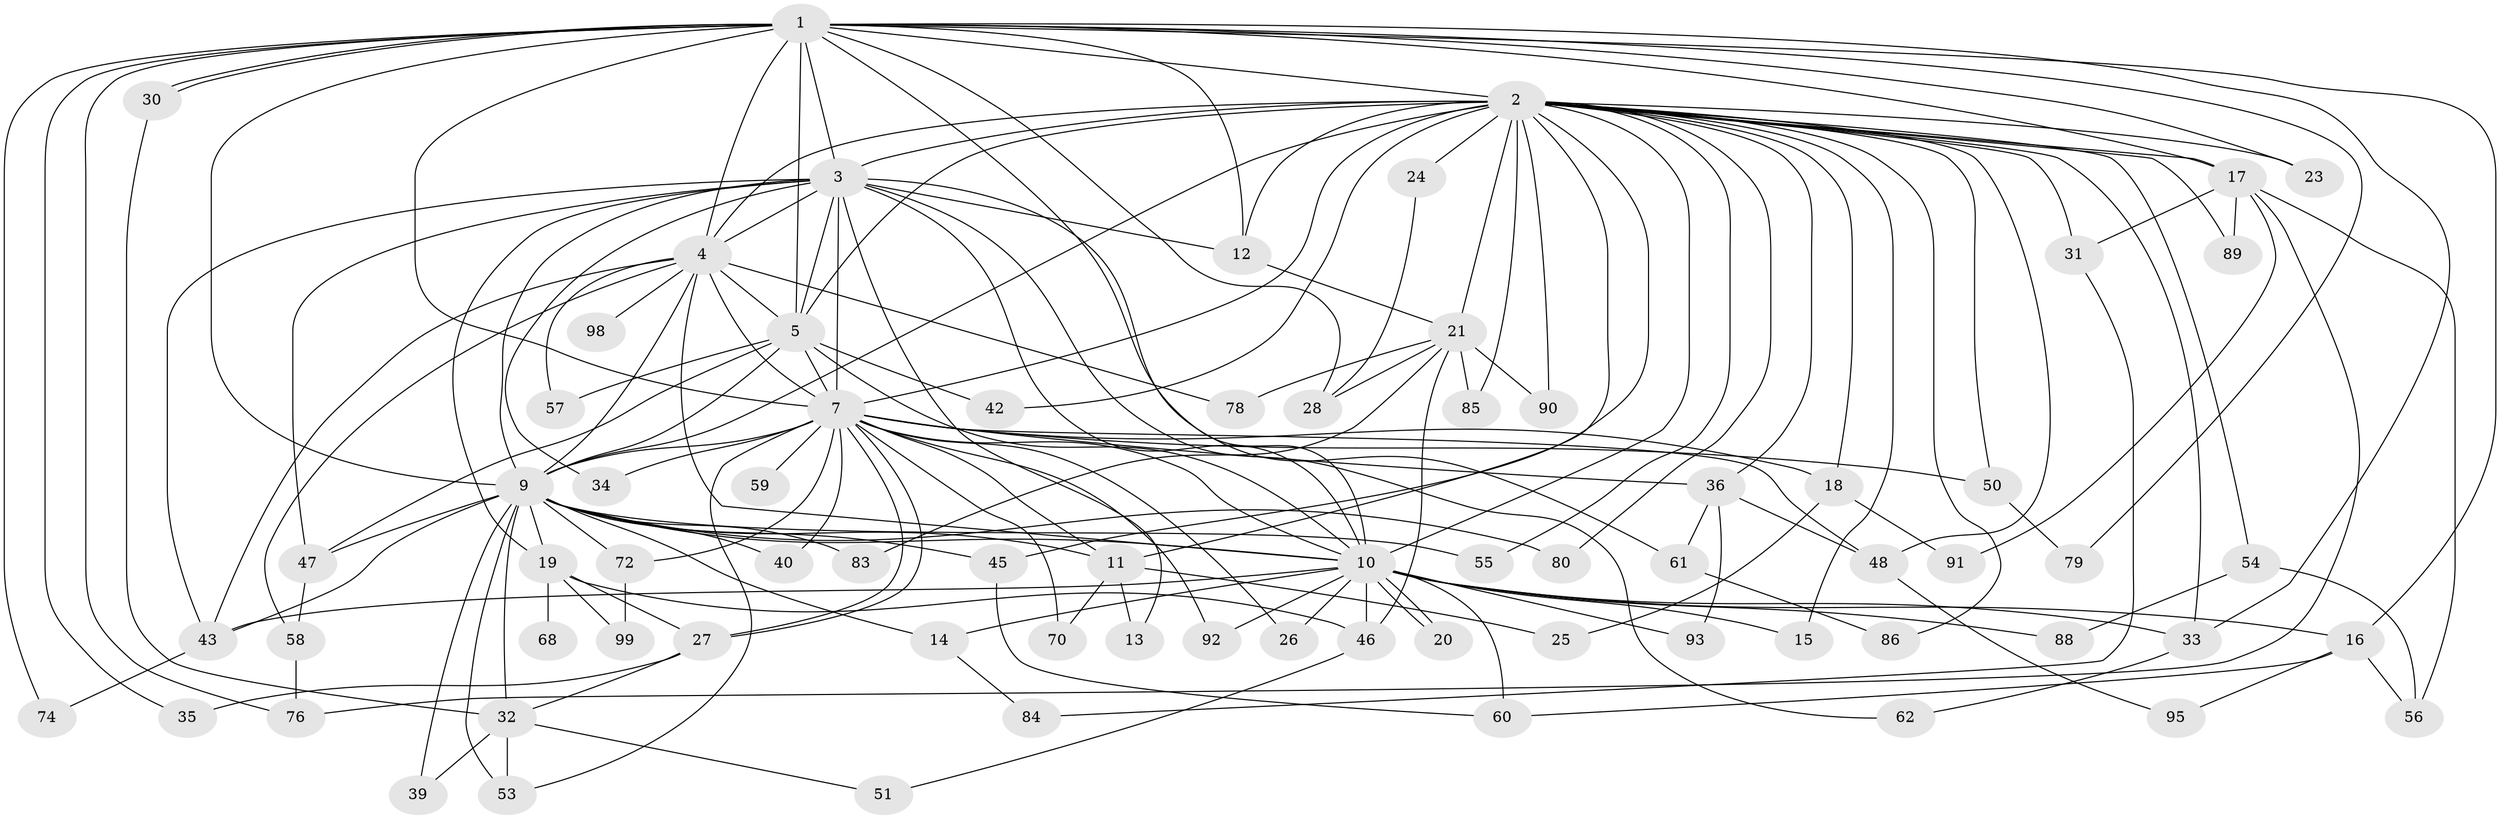 // original degree distribution, {24: 0.01, 20: 0.01, 16: 0.01, 13: 0.01, 12: 0.01, 26: 0.01, 18: 0.02, 23: 0.02, 6: 0.03, 4: 0.1, 2: 0.5, 3: 0.19, 5: 0.07, 7: 0.01}
// Generated by graph-tools (version 1.1) at 2025/38/02/21/25 10:38:53]
// undirected, 73 vertices, 168 edges
graph export_dot {
graph [start="1"]
  node [color=gray90,style=filled];
  1 [super="+65"];
  2 [super="+6"];
  3 [super="+41"];
  4 [super="+96"];
  5 [super="+52"];
  7 [super="+8"];
  9 [super="+44"];
  10 [super="+81"];
  11 [super="+29"];
  12;
  13;
  14;
  15;
  16 [super="+71"];
  17 [super="+22"];
  18;
  19 [super="+63"];
  20;
  21 [super="+38"];
  23 [super="+67"];
  24 [super="+94"];
  25;
  26;
  27;
  28 [super="+73"];
  30 [super="+87"];
  31;
  32;
  33 [super="+75"];
  34;
  35;
  36 [super="+37"];
  39;
  40;
  42;
  43 [super="+82"];
  45;
  46 [super="+97"];
  47 [super="+100"];
  48 [super="+49"];
  50 [super="+64"];
  51;
  53 [super="+66"];
  54;
  55;
  56 [super="+69"];
  57;
  58;
  59;
  60;
  61;
  62;
  68;
  70;
  72;
  74;
  76 [super="+77"];
  78;
  79;
  80;
  83;
  84;
  85;
  86;
  88;
  89;
  90;
  91;
  92;
  93;
  95;
  98;
  99;
  1 -- 2 [weight=2];
  1 -- 3;
  1 -- 4;
  1 -- 5;
  1 -- 7 [weight=2];
  1 -- 9 [weight=3];
  1 -- 10;
  1 -- 12;
  1 -- 16;
  1 -- 17 [weight=2];
  1 -- 23;
  1 -- 28;
  1 -- 30;
  1 -- 30;
  1 -- 33;
  1 -- 35;
  1 -- 74;
  1 -- 76;
  1 -- 79;
  2 -- 3 [weight=2];
  2 -- 4 [weight=2];
  2 -- 5 [weight=2];
  2 -- 7 [weight=4];
  2 -- 9 [weight=2];
  2 -- 10 [weight=2];
  2 -- 12;
  2 -- 15;
  2 -- 21 [weight=2];
  2 -- 24 [weight=3];
  2 -- 31;
  2 -- 33;
  2 -- 50 [weight=2];
  2 -- 89;
  2 -- 90;
  2 -- 23 [weight=2];
  2 -- 80;
  2 -- 17;
  2 -- 18;
  2 -- 85;
  2 -- 86;
  2 -- 36;
  2 -- 42;
  2 -- 45;
  2 -- 48;
  2 -- 54;
  2 -- 55;
  2 -- 11;
  3 -- 4;
  3 -- 5;
  3 -- 7 [weight=2];
  3 -- 9;
  3 -- 10;
  3 -- 13;
  3 -- 19;
  3 -- 34;
  3 -- 47;
  3 -- 61;
  3 -- 43;
  3 -- 12;
  3 -- 62;
  4 -- 5;
  4 -- 7 [weight=2];
  4 -- 9;
  4 -- 10;
  4 -- 57;
  4 -- 58;
  4 -- 78;
  4 -- 98;
  4 -- 43;
  5 -- 7 [weight=3];
  5 -- 9;
  5 -- 10;
  5 -- 42;
  5 -- 57;
  5 -- 47;
  7 -- 9 [weight=2];
  7 -- 10 [weight=2];
  7 -- 27;
  7 -- 27;
  7 -- 36 [weight=2];
  7 -- 48;
  7 -- 53;
  7 -- 59 [weight=2];
  7 -- 50;
  7 -- 70;
  7 -- 72;
  7 -- 11;
  7 -- 18;
  7 -- 26;
  7 -- 92;
  7 -- 34;
  7 -- 40;
  9 -- 10;
  9 -- 11;
  9 -- 14;
  9 -- 19;
  9 -- 32;
  9 -- 39;
  9 -- 40;
  9 -- 43;
  9 -- 47;
  9 -- 55;
  9 -- 72;
  9 -- 80;
  9 -- 83;
  9 -- 45;
  9 -- 53;
  10 -- 14;
  10 -- 15;
  10 -- 16;
  10 -- 20;
  10 -- 20;
  10 -- 26;
  10 -- 43;
  10 -- 60;
  10 -- 88;
  10 -- 92;
  10 -- 93;
  10 -- 46 [weight=2];
  10 -- 33;
  11 -- 13;
  11 -- 25;
  11 -- 70;
  12 -- 21;
  14 -- 84;
  16 -- 56;
  16 -- 95;
  16 -- 60;
  17 -- 31;
  17 -- 89;
  17 -- 91;
  17 -- 56;
  17 -- 76;
  18 -- 25;
  18 -- 91;
  19 -- 46;
  19 -- 68 [weight=2];
  19 -- 99;
  19 -- 27;
  21 -- 78;
  21 -- 85;
  21 -- 83;
  21 -- 90;
  21 -- 46;
  21 -- 28;
  24 -- 28;
  27 -- 32;
  27 -- 35;
  30 -- 32;
  31 -- 84;
  32 -- 39;
  32 -- 51;
  32 -- 53;
  33 -- 62;
  36 -- 61;
  36 -- 93;
  36 -- 48;
  43 -- 74;
  45 -- 60;
  46 -- 51;
  47 -- 58;
  48 -- 95;
  50 -- 79;
  54 -- 56;
  54 -- 88;
  58 -- 76;
  61 -- 86;
  72 -- 99;
}
